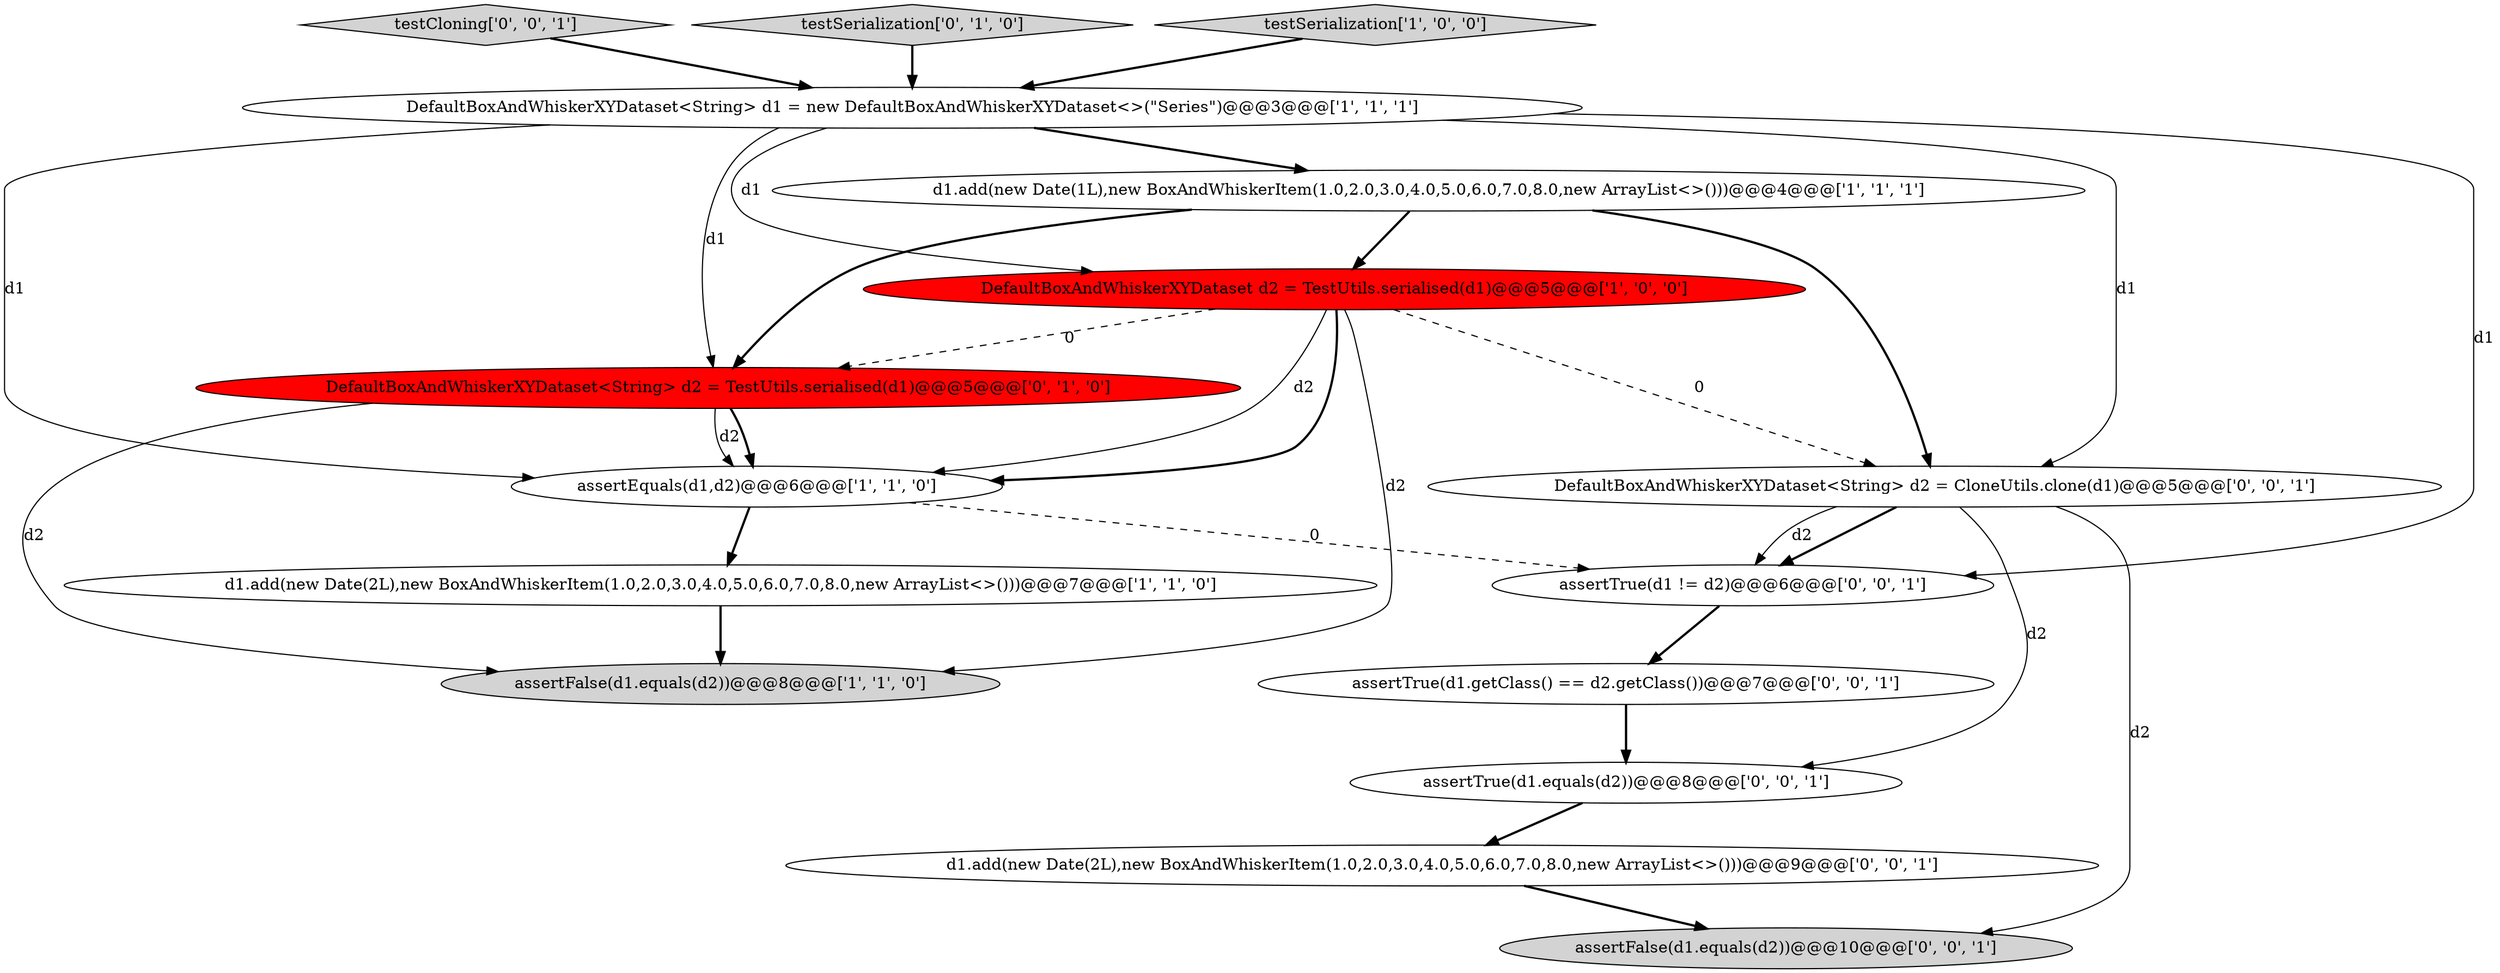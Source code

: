 digraph {
14 [style = filled, label = "testCloning['0', '0', '1']", fillcolor = lightgray, shape = diamond image = "AAA0AAABBB3BBB"];
1 [style = filled, label = "assertFalse(d1.equals(d2))@@@8@@@['1', '1', '0']", fillcolor = lightgray, shape = ellipse image = "AAA0AAABBB1BBB"];
7 [style = filled, label = "testSerialization['0', '1', '0']", fillcolor = lightgray, shape = diamond image = "AAA0AAABBB2BBB"];
8 [style = filled, label = "DefaultBoxAndWhiskerXYDataset<String> d2 = TestUtils.serialised(d1)@@@5@@@['0', '1', '0']", fillcolor = red, shape = ellipse image = "AAA1AAABBB2BBB"];
0 [style = filled, label = "assertEquals(d1,d2)@@@6@@@['1', '1', '0']", fillcolor = white, shape = ellipse image = "AAA0AAABBB1BBB"];
11 [style = filled, label = "assertTrue(d1.equals(d2))@@@8@@@['0', '0', '1']", fillcolor = white, shape = ellipse image = "AAA0AAABBB3BBB"];
13 [style = filled, label = "assertTrue(d1.getClass() == d2.getClass())@@@7@@@['0', '0', '1']", fillcolor = white, shape = ellipse image = "AAA0AAABBB3BBB"];
15 [style = filled, label = "assertFalse(d1.equals(d2))@@@10@@@['0', '0', '1']", fillcolor = lightgray, shape = ellipse image = "AAA0AAABBB3BBB"];
2 [style = filled, label = "testSerialization['1', '0', '0']", fillcolor = lightgray, shape = diamond image = "AAA0AAABBB1BBB"];
5 [style = filled, label = "DefaultBoxAndWhiskerXYDataset<String> d1 = new DefaultBoxAndWhiskerXYDataset<>(\"Series\")@@@3@@@['1', '1', '1']", fillcolor = white, shape = ellipse image = "AAA0AAABBB1BBB"];
9 [style = filled, label = "assertTrue(d1 != d2)@@@6@@@['0', '0', '1']", fillcolor = white, shape = ellipse image = "AAA0AAABBB3BBB"];
6 [style = filled, label = "d1.add(new Date(1L),new BoxAndWhiskerItem(1.0,2.0,3.0,4.0,5.0,6.0,7.0,8.0,new ArrayList<>()))@@@4@@@['1', '1', '1']", fillcolor = white, shape = ellipse image = "AAA0AAABBB1BBB"];
4 [style = filled, label = "DefaultBoxAndWhiskerXYDataset d2 = TestUtils.serialised(d1)@@@5@@@['1', '0', '0']", fillcolor = red, shape = ellipse image = "AAA1AAABBB1BBB"];
3 [style = filled, label = "d1.add(new Date(2L),new BoxAndWhiskerItem(1.0,2.0,3.0,4.0,5.0,6.0,7.0,8.0,new ArrayList<>()))@@@7@@@['1', '1', '0']", fillcolor = white, shape = ellipse image = "AAA0AAABBB1BBB"];
10 [style = filled, label = "DefaultBoxAndWhiskerXYDataset<String> d2 = CloneUtils.clone(d1)@@@5@@@['0', '0', '1']", fillcolor = white, shape = ellipse image = "AAA0AAABBB3BBB"];
12 [style = filled, label = "d1.add(new Date(2L),new BoxAndWhiskerItem(1.0,2.0,3.0,4.0,5.0,6.0,7.0,8.0,new ArrayList<>()))@@@9@@@['0', '0', '1']", fillcolor = white, shape = ellipse image = "AAA0AAABBB3BBB"];
0->3 [style = bold, label=""];
3->1 [style = bold, label=""];
10->15 [style = solid, label="d2"];
12->15 [style = bold, label=""];
5->8 [style = solid, label="d1"];
11->12 [style = bold, label=""];
8->0 [style = solid, label="d2"];
5->10 [style = solid, label="d1"];
13->11 [style = bold, label=""];
4->0 [style = bold, label=""];
4->0 [style = solid, label="d2"];
8->0 [style = bold, label=""];
6->4 [style = bold, label=""];
10->9 [style = solid, label="d2"];
7->5 [style = bold, label=""];
5->4 [style = solid, label="d1"];
5->6 [style = bold, label=""];
10->11 [style = solid, label="d2"];
5->9 [style = solid, label="d1"];
6->10 [style = bold, label=""];
6->8 [style = bold, label=""];
4->8 [style = dashed, label="0"];
9->13 [style = bold, label=""];
5->0 [style = solid, label="d1"];
10->9 [style = bold, label=""];
0->9 [style = dashed, label="0"];
4->10 [style = dashed, label="0"];
4->1 [style = solid, label="d2"];
8->1 [style = solid, label="d2"];
2->5 [style = bold, label=""];
14->5 [style = bold, label=""];
}
